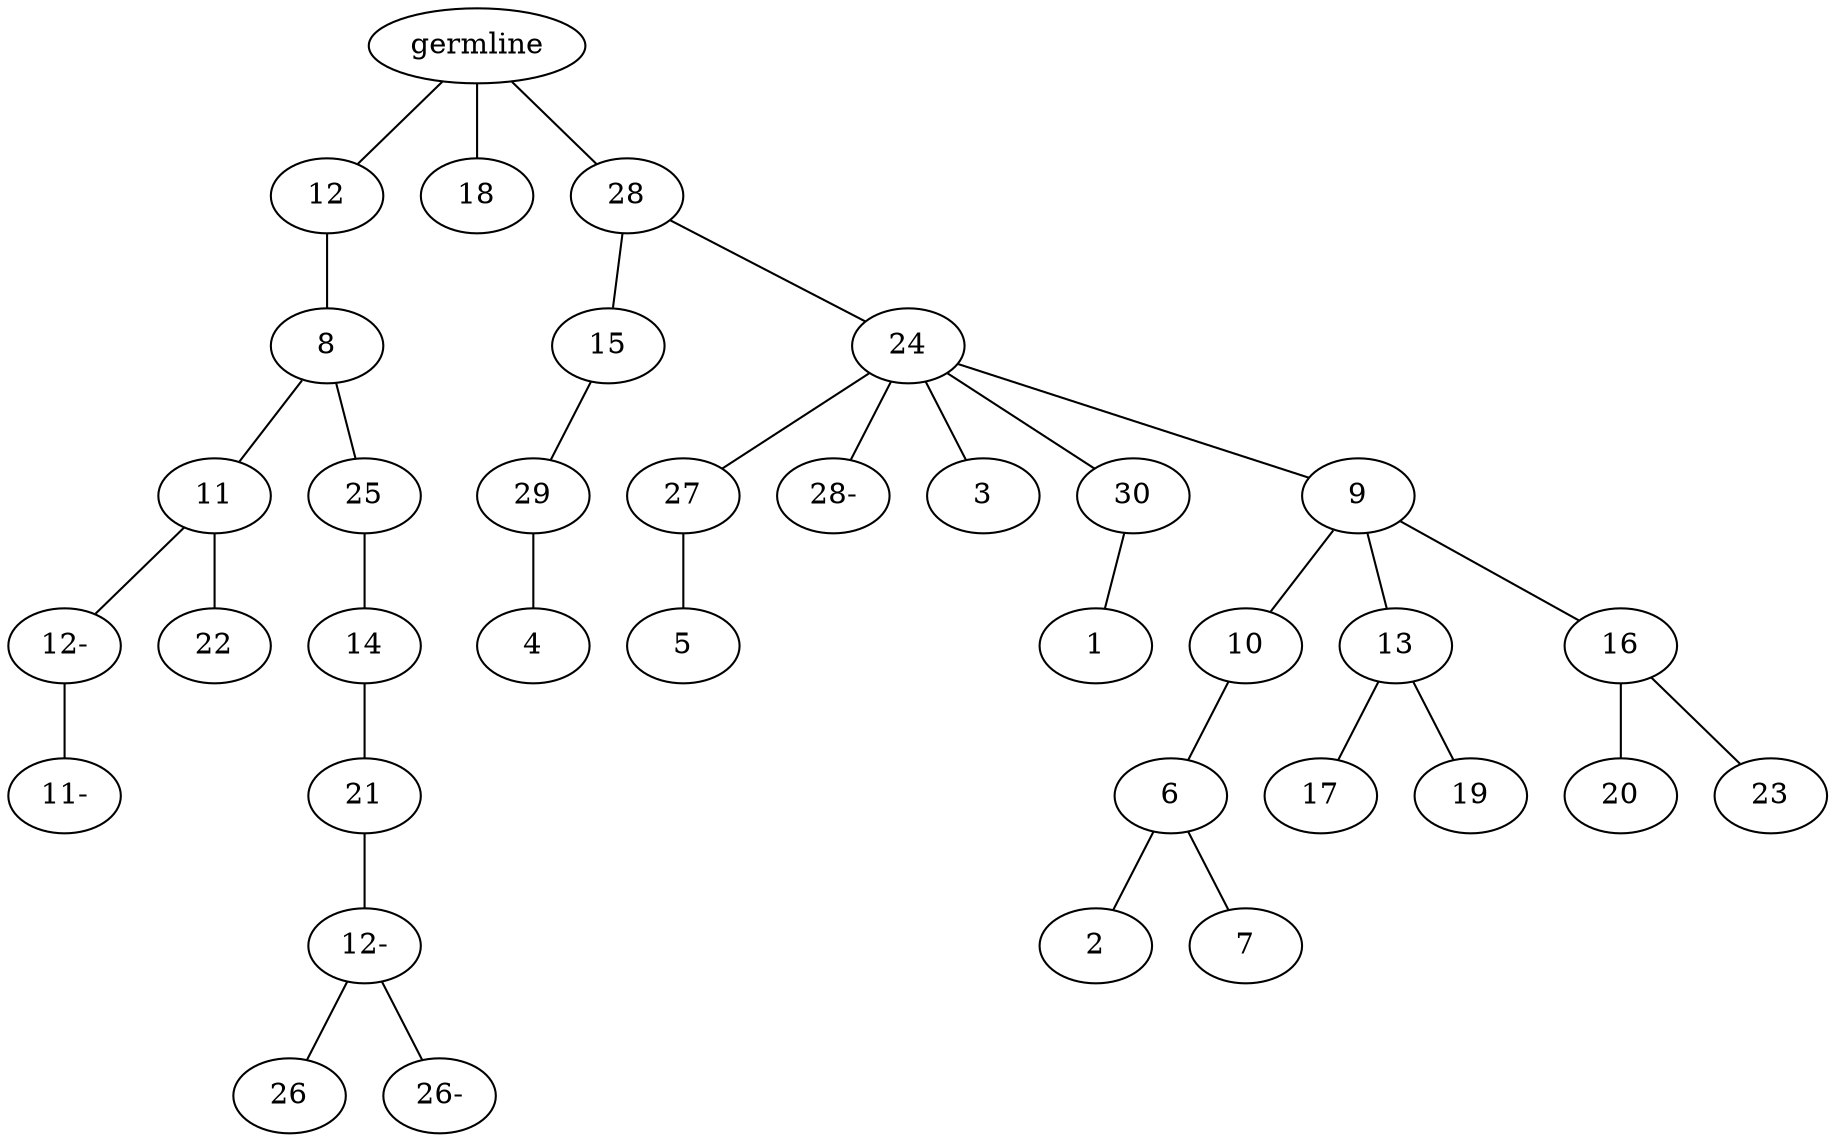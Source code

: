 graph tree {
    "139748010026176" [label="germline"];
    "139748007445024" [label="12"];
    "139748007446128" [label="8"];
    "139748007445552" [label="11"];
    "139748011622160" [label="12-"];
    "139748011619184" [label="11-"];
    "139748011620192" [label="22"];
    "139748011619472" [label="25"];
    "139748010008288" [label="14"];
    "139748010004880" [label="21"];
    "139748010004736" [label="12-"];
    "139748010007760" [label="26"];
    "139748010006944" [label="26-"];
    "139748011620048" [label="18"];
    "139748007447568" [label="28"];
    "139748010007520" [label="15"];
    "139748010007424" [label="29"];
    "139748010008432" [label="4"];
    "139748010007808" [label="24"];
    "139748010000288" [label="27"];
    "139748009999040" [label="5"];
    "139748009998560" [label="28-"];
    "139748009999280" [label="3"];
    "139748009998512" [label="30"];
    "139748007277616" [label="1"];
    "139748010000336" [label="9"];
    "139748021571248" [label="10"];
    "139748021571392" [label="6"];
    "139748018596016" [label="2"];
    "139748018595536" [label="7"];
    "139748021567744" [label="13"];
    "139748018595248" [label="17"];
    "139748018594000" [label="19"];
    "139748018595296" [label="16"];
    "139748018594144" [label="20"];
    "139748018594192" [label="23"];
    "139748010026176" -- "139748007445024";
    "139748010026176" -- "139748011620048";
    "139748010026176" -- "139748007447568";
    "139748007445024" -- "139748007446128";
    "139748007446128" -- "139748007445552";
    "139748007446128" -- "139748011619472";
    "139748007445552" -- "139748011622160";
    "139748007445552" -- "139748011620192";
    "139748011622160" -- "139748011619184";
    "139748011619472" -- "139748010008288";
    "139748010008288" -- "139748010004880";
    "139748010004880" -- "139748010004736";
    "139748010004736" -- "139748010007760";
    "139748010004736" -- "139748010006944";
    "139748007447568" -- "139748010007520";
    "139748007447568" -- "139748010007808";
    "139748010007520" -- "139748010007424";
    "139748010007424" -- "139748010008432";
    "139748010007808" -- "139748010000288";
    "139748010007808" -- "139748009998560";
    "139748010007808" -- "139748009999280";
    "139748010007808" -- "139748009998512";
    "139748010007808" -- "139748010000336";
    "139748010000288" -- "139748009999040";
    "139748009998512" -- "139748007277616";
    "139748010000336" -- "139748021571248";
    "139748010000336" -- "139748021567744";
    "139748010000336" -- "139748018595296";
    "139748021571248" -- "139748021571392";
    "139748021571392" -- "139748018596016";
    "139748021571392" -- "139748018595536";
    "139748021567744" -- "139748018595248";
    "139748021567744" -- "139748018594000";
    "139748018595296" -- "139748018594144";
    "139748018595296" -- "139748018594192";
}
